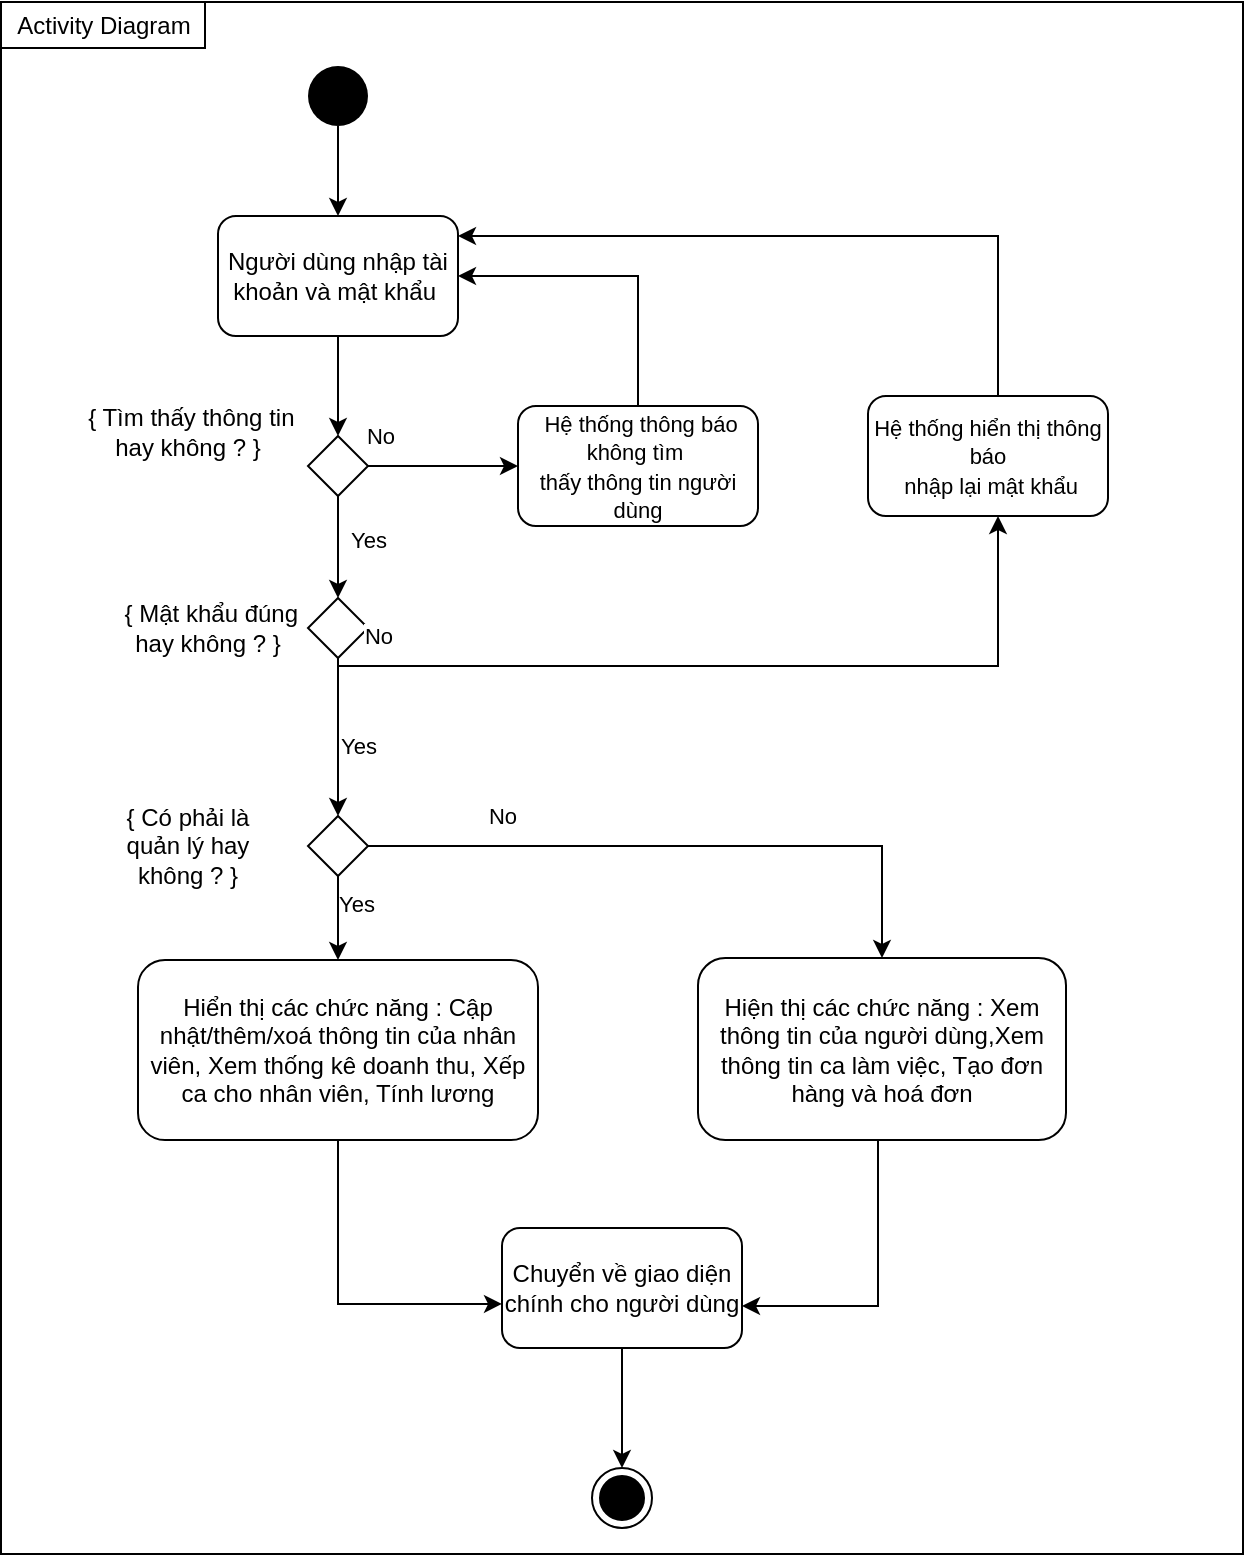 <mxfile version="13.10.6" type="device"><diagram id="C5RBs43oDa-KdzZeNtuy" name="Page-1"><mxGraphModel dx="1422" dy="707" grid="0" gridSize="10" guides="1" tooltips="1" connect="1" arrows="1" fold="1" page="0" pageScale="1" pageWidth="827" pageHeight="1169" math="0" shadow="0"><root><mxCell id="WIyWlLk6GJQsqaUBKTNV-0"/><mxCell id="WIyWlLk6GJQsqaUBKTNV-1" parent="WIyWlLk6GJQsqaUBKTNV-0"/><mxCell id="r4IHMMFd3nYFvRuKv7Gs-1" value="" style="rounded=0;whiteSpace=wrap;html=1;fillColor=none;" vertex="1" parent="WIyWlLk6GJQsqaUBKTNV-1"><mxGeometry x="121.5" y="83" width="621" height="776" as="geometry"/></mxCell><mxCell id="_55rnShIL907ocSj3hbW-7" style="edgeStyle=orthogonalEdgeStyle;rounded=0;orthogonalLoop=1;jettySize=auto;html=1;entryX=0.5;entryY=0;entryDx=0;entryDy=0;" parent="WIyWlLk6GJQsqaUBKTNV-1" source="_55rnShIL907ocSj3hbW-0" target="_55rnShIL907ocSj3hbW-3" edge="1"><mxGeometry relative="1" as="geometry"/></mxCell><mxCell id="_55rnShIL907ocSj3hbW-0" value="Người dùng nhập tài khoản và&amp;nbsp;mật khẩu&amp;nbsp;" style="rounded=1;whiteSpace=wrap;html=1;" parent="WIyWlLk6GJQsqaUBKTNV-1" vertex="1"><mxGeometry x="230" y="190" width="120" height="60" as="geometry"/></mxCell><mxCell id="_55rnShIL907ocSj3hbW-6" style="edgeStyle=orthogonalEdgeStyle;rounded=0;orthogonalLoop=1;jettySize=auto;html=1;entryX=0.5;entryY=0;entryDx=0;entryDy=0;exitX=0.5;exitY=1;exitDx=0;exitDy=0;" parent="WIyWlLk6GJQsqaUBKTNV-1" source="_55rnShIL907ocSj3hbW-1" target="_55rnShIL907ocSj3hbW-0" edge="1"><mxGeometry relative="1" as="geometry"/></mxCell><mxCell id="_55rnShIL907ocSj3hbW-1" value="" style="ellipse;fillColor=#000000;strokeColor=none;" parent="WIyWlLk6GJQsqaUBKTNV-1" vertex="1"><mxGeometry x="275" y="115" width="30" height="30" as="geometry"/></mxCell><mxCell id="_55rnShIL907ocSj3hbW-2" value="" style="ellipse;html=1;shape=endState;fillColor=#000000;strokeColor=#000000;" parent="WIyWlLk6GJQsqaUBKTNV-1" vertex="1"><mxGeometry x="417" y="816" width="30" height="30" as="geometry"/></mxCell><mxCell id="_55rnShIL907ocSj3hbW-8" style="edgeStyle=orthogonalEdgeStyle;rounded=0;orthogonalLoop=1;jettySize=auto;html=1;exitX=1;exitY=0.5;exitDx=0;exitDy=0;entryX=1;entryY=0.5;entryDx=0;entryDy=0;" parent="WIyWlLk6GJQsqaUBKTNV-1" source="_55rnShIL907ocSj3hbW-33" target="_55rnShIL907ocSj3hbW-0" edge="1"><mxGeometry relative="1" as="geometry"><Array as="points"><mxPoint x="440" y="315"/><mxPoint x="440" y="220"/></Array></mxGeometry></mxCell><mxCell id="_55rnShIL907ocSj3hbW-16" style="edgeStyle=orthogonalEdgeStyle;rounded=0;orthogonalLoop=1;jettySize=auto;html=1;entryX=0.5;entryY=0;entryDx=0;entryDy=0;" parent="WIyWlLk6GJQsqaUBKTNV-1" source="_55rnShIL907ocSj3hbW-3" target="_55rnShIL907ocSj3hbW-12" edge="1"><mxGeometry relative="1" as="geometry"/></mxCell><mxCell id="_55rnShIL907ocSj3hbW-19" value="Yes" style="edgeLabel;html=1;align=center;verticalAlign=middle;resizable=0;points=[];" parent="_55rnShIL907ocSj3hbW-16" vertex="1" connectable="0"><mxGeometry x="-0.143" y="1" relative="1" as="geometry"><mxPoint x="14" as="offset"/></mxGeometry></mxCell><mxCell id="r4IHMMFd3nYFvRuKv7Gs-0" value="Yes" style="edgeLabel;html=1;align=center;verticalAlign=middle;resizable=0;points=[];" vertex="1" connectable="0" parent="_55rnShIL907ocSj3hbW-16"><mxGeometry x="-0.143" y="1" relative="1" as="geometry"><mxPoint x="9" y="103" as="offset"/></mxGeometry></mxCell><mxCell id="_55rnShIL907ocSj3hbW-3" value="" style="rhombus;" parent="WIyWlLk6GJQsqaUBKTNV-1" vertex="1"><mxGeometry x="275" y="300" width="30" height="30" as="geometry"/></mxCell><mxCell id="_55rnShIL907ocSj3hbW-4" style="edgeStyle=orthogonalEdgeStyle;rounded=0;orthogonalLoop=1;jettySize=auto;html=1;exitX=0.5;exitY=1;exitDx=0;exitDy=0;" parent="WIyWlLk6GJQsqaUBKTNV-1" source="_55rnShIL907ocSj3hbW-1" target="_55rnShIL907ocSj3hbW-1" edge="1"><mxGeometry relative="1" as="geometry"/></mxCell><mxCell id="_55rnShIL907ocSj3hbW-42" style="edgeStyle=orthogonalEdgeStyle;rounded=0;orthogonalLoop=1;jettySize=auto;html=1;entryX=0;entryY=0.633;entryDx=0;entryDy=0;entryPerimeter=0;" parent="WIyWlLk6GJQsqaUBKTNV-1" source="_55rnShIL907ocSj3hbW-11" target="_55rnShIL907ocSj3hbW-41" edge="1"><mxGeometry relative="1" as="geometry"><Array as="points"><mxPoint x="290" y="734"/></Array></mxGeometry></mxCell><mxCell id="_55rnShIL907ocSj3hbW-11" value="Hiển thị các chức năng : Cập nhật/thêm/xoá thông tin của nhân viên, Xem thống kê doanh thu, Xếp ca cho nhân viên, Tính lương" style="rounded=1;whiteSpace=wrap;html=1;" parent="WIyWlLk6GJQsqaUBKTNV-1" vertex="1"><mxGeometry x="190" y="562" width="200" height="90" as="geometry"/></mxCell><mxCell id="_55rnShIL907ocSj3hbW-17" style="edgeStyle=orthogonalEdgeStyle;rounded=0;orthogonalLoop=1;jettySize=auto;html=1;" parent="WIyWlLk6GJQsqaUBKTNV-1" source="_55rnShIL907ocSj3hbW-34" edge="1"><mxGeometry relative="1" as="geometry"><mxPoint x="350" y="200" as="targetPoint"/><Array as="points"><mxPoint x="620" y="200"/></Array></mxGeometry></mxCell><mxCell id="_55rnShIL907ocSj3hbW-21" style="edgeStyle=orthogonalEdgeStyle;rounded=0;orthogonalLoop=1;jettySize=auto;html=1;entryX=0.5;entryY=0;entryDx=0;entryDy=0;" parent="WIyWlLk6GJQsqaUBKTNV-1" source="_55rnShIL907ocSj3hbW-12" target="_55rnShIL907ocSj3hbW-13" edge="1"><mxGeometry relative="1" as="geometry"/></mxCell><mxCell id="_55rnShIL907ocSj3hbW-12" value="" style="rhombus;direction=east;" parent="WIyWlLk6GJQsqaUBKTNV-1" vertex="1"><mxGeometry x="275" y="381" width="30" height="30" as="geometry"/></mxCell><mxCell id="_55rnShIL907ocSj3hbW-22" style="edgeStyle=orthogonalEdgeStyle;rounded=0;orthogonalLoop=1;jettySize=auto;html=1;entryX=0.5;entryY=0;entryDx=0;entryDy=0;" parent="WIyWlLk6GJQsqaUBKTNV-1" source="_55rnShIL907ocSj3hbW-13" target="_55rnShIL907ocSj3hbW-39" edge="1"><mxGeometry relative="1" as="geometry"><mxPoint x="525" y="505" as="targetPoint"/></mxGeometry></mxCell><mxCell id="_55rnShIL907ocSj3hbW-32" value="No" style="edgeLabel;html=1;align=center;verticalAlign=middle;resizable=0;points=[];" parent="_55rnShIL907ocSj3hbW-22" vertex="1" connectable="0"><mxGeometry x="-0.536" relative="1" as="geometry"><mxPoint x="-6" y="-15" as="offset"/></mxGeometry></mxCell><mxCell id="_55rnShIL907ocSj3hbW-25" style="edgeStyle=orthogonalEdgeStyle;rounded=0;orthogonalLoop=1;jettySize=auto;html=1;entryX=0.5;entryY=0;entryDx=0;entryDy=0;" parent="WIyWlLk6GJQsqaUBKTNV-1" source="_55rnShIL907ocSj3hbW-13" target="_55rnShIL907ocSj3hbW-11" edge="1"><mxGeometry relative="1" as="geometry"/></mxCell><mxCell id="_55rnShIL907ocSj3hbW-31" value="Yes" style="edgeLabel;html=1;align=center;verticalAlign=middle;resizable=0;points=[];" parent="_55rnShIL907ocSj3hbW-25" vertex="1" connectable="0"><mxGeometry x="-0.323" y="-3" relative="1" as="geometry"><mxPoint x="12" as="offset"/></mxGeometry></mxCell><mxCell id="_55rnShIL907ocSj3hbW-13" value="" style="rhombus;rotation=0;" parent="WIyWlLk6GJQsqaUBKTNV-1" vertex="1"><mxGeometry x="275" y="490" width="30" height="30" as="geometry"/></mxCell><mxCell id="_55rnShIL907ocSj3hbW-28" value="&amp;nbsp;{ Tìm thấy thông tin hay không ? }" style="text;html=1;strokeColor=none;fillColor=none;align=center;verticalAlign=middle;whiteSpace=wrap;rounded=0;" parent="WIyWlLk6GJQsqaUBKTNV-1" vertex="1"><mxGeometry x="155" y="280" width="120" height="35" as="geometry"/></mxCell><mxCell id="_55rnShIL907ocSj3hbW-29" value="&amp;nbsp;{ Mật khẩu đúng hay không ? }" style="text;html=1;strokeColor=none;fillColor=none;align=center;verticalAlign=middle;whiteSpace=wrap;rounded=0;" parent="WIyWlLk6GJQsqaUBKTNV-1" vertex="1"><mxGeometry x="175" y="381" width="100" height="30" as="geometry"/></mxCell><mxCell id="_55rnShIL907ocSj3hbW-30" value="{ Có phải là quản lý hay không ? }" style="text;html=1;strokeColor=none;fillColor=none;align=center;verticalAlign=middle;whiteSpace=wrap;rounded=0;" parent="WIyWlLk6GJQsqaUBKTNV-1" vertex="1"><mxGeometry x="175" y="482.5" width="80" height="45" as="geometry"/></mxCell><mxCell id="_55rnShIL907ocSj3hbW-34" value="&lt;span style=&quot;font-size: 11px ; background-color: rgb(255 , 255 , 255)&quot;&gt;Hệ thống hiển thị thông báo&lt;/span&gt;&lt;br style=&quot;font-size: 11px&quot;&gt;&lt;span style=&quot;font-size: 11px ; background-color: rgb(255 , 255 , 255)&quot;&gt;&amp;nbsp;nhập lại mật khẩu&lt;/span&gt;" style="rounded=1;whiteSpace=wrap;html=1;" parent="WIyWlLk6GJQsqaUBKTNV-1" vertex="1"><mxGeometry x="555" y="280" width="120" height="60" as="geometry"/></mxCell><mxCell id="_55rnShIL907ocSj3hbW-35" style="edgeStyle=orthogonalEdgeStyle;rounded=0;orthogonalLoop=1;jettySize=auto;html=1;" parent="WIyWlLk6GJQsqaUBKTNV-1" source="_55rnShIL907ocSj3hbW-12" edge="1"><mxGeometry relative="1" as="geometry"><mxPoint x="305" y="415" as="sourcePoint"/><mxPoint x="620" y="340" as="targetPoint"/><Array as="points"><mxPoint x="620" y="415"/><mxPoint x="620" y="340"/></Array></mxGeometry></mxCell><mxCell id="_55rnShIL907ocSj3hbW-36" value="No&#xD;" style="edgeLabel;html=1;align=center;verticalAlign=middle;resizable=0;points=[];" parent="_55rnShIL907ocSj3hbW-35" vertex="1" connectable="0"><mxGeometry x="-0.884" y="3" relative="1" as="geometry"><mxPoint y="-12" as="offset"/></mxGeometry></mxCell><mxCell id="_55rnShIL907ocSj3hbW-33" value="&lt;span style=&quot;font-size: 11px ; background-color: rgb(255 , 255 , 255)&quot;&gt;&amp;nbsp;Hệ thống thông báo không tìm&amp;nbsp;&lt;/span&gt;&lt;br style=&quot;font-size: 11px&quot;&gt;&lt;span style=&quot;font-size: 11px ; background-color: rgb(255 , 255 , 255)&quot;&gt;thấy thông tin người dùng&lt;/span&gt;" style="rounded=1;whiteSpace=wrap;html=1;" parent="WIyWlLk6GJQsqaUBKTNV-1" vertex="1"><mxGeometry x="380" y="285" width="120" height="60" as="geometry"/></mxCell><mxCell id="_55rnShIL907ocSj3hbW-37" style="edgeStyle=orthogonalEdgeStyle;rounded=0;orthogonalLoop=1;jettySize=auto;html=1;exitX=1;exitY=0.5;exitDx=0;exitDy=0;" parent="WIyWlLk6GJQsqaUBKTNV-1" source="_55rnShIL907ocSj3hbW-3" edge="1"><mxGeometry relative="1" as="geometry"><mxPoint x="305" y="315" as="sourcePoint"/><mxPoint x="380" y="315" as="targetPoint"/><Array as="points"><mxPoint x="360" y="315"/><mxPoint x="360" y="315"/></Array></mxGeometry></mxCell><mxCell id="_55rnShIL907ocSj3hbW-38" value="No&#xD;" style="edgeLabel;html=1;align=center;verticalAlign=middle;resizable=0;points=[];" parent="_55rnShIL907ocSj3hbW-37" vertex="1" connectable="0"><mxGeometry x="-0.749" y="-3" relative="1" as="geometry"><mxPoint x="-4" y="-18" as="offset"/></mxGeometry></mxCell><mxCell id="_55rnShIL907ocSj3hbW-43" style="edgeStyle=orthogonalEdgeStyle;rounded=0;orthogonalLoop=1;jettySize=auto;html=1;entryX=1;entryY=0.65;entryDx=0;entryDy=0;entryPerimeter=0;" parent="WIyWlLk6GJQsqaUBKTNV-1" source="_55rnShIL907ocSj3hbW-39" target="_55rnShIL907ocSj3hbW-41" edge="1"><mxGeometry relative="1" as="geometry"><Array as="points"><mxPoint x="560" y="735"/></Array></mxGeometry></mxCell><mxCell id="_55rnShIL907ocSj3hbW-39" value="Hiện thị các chức năng : Xem thông tin của người dùng,Xem thông tin ca làm việc, Tạo đơn hàng và hoá đơn" style="rounded=1;whiteSpace=wrap;html=1;" parent="WIyWlLk6GJQsqaUBKTNV-1" vertex="1"><mxGeometry x="470" y="561" width="184" height="91" as="geometry"/></mxCell><mxCell id="_55rnShIL907ocSj3hbW-44" style="edgeStyle=orthogonalEdgeStyle;rounded=0;orthogonalLoop=1;jettySize=auto;html=1;entryX=0.5;entryY=0;entryDx=0;entryDy=0;" parent="WIyWlLk6GJQsqaUBKTNV-1" source="_55rnShIL907ocSj3hbW-41" target="_55rnShIL907ocSj3hbW-2" edge="1"><mxGeometry relative="1" as="geometry"/></mxCell><mxCell id="_55rnShIL907ocSj3hbW-41" value="Chuyển về giao diện chính cho người dùng" style="rounded=1;whiteSpace=wrap;html=1;" parent="WIyWlLk6GJQsqaUBKTNV-1" vertex="1"><mxGeometry x="372" y="696" width="120" height="60" as="geometry"/></mxCell><mxCell id="r4IHMMFd3nYFvRuKv7Gs-2" value="Activity Diagram" style="rounded=0;whiteSpace=wrap;html=1;fillColor=none;" vertex="1" parent="WIyWlLk6GJQsqaUBKTNV-1"><mxGeometry x="121.5" y="83" width="102" height="23" as="geometry"/></mxCell></root></mxGraphModel></diagram></mxfile>